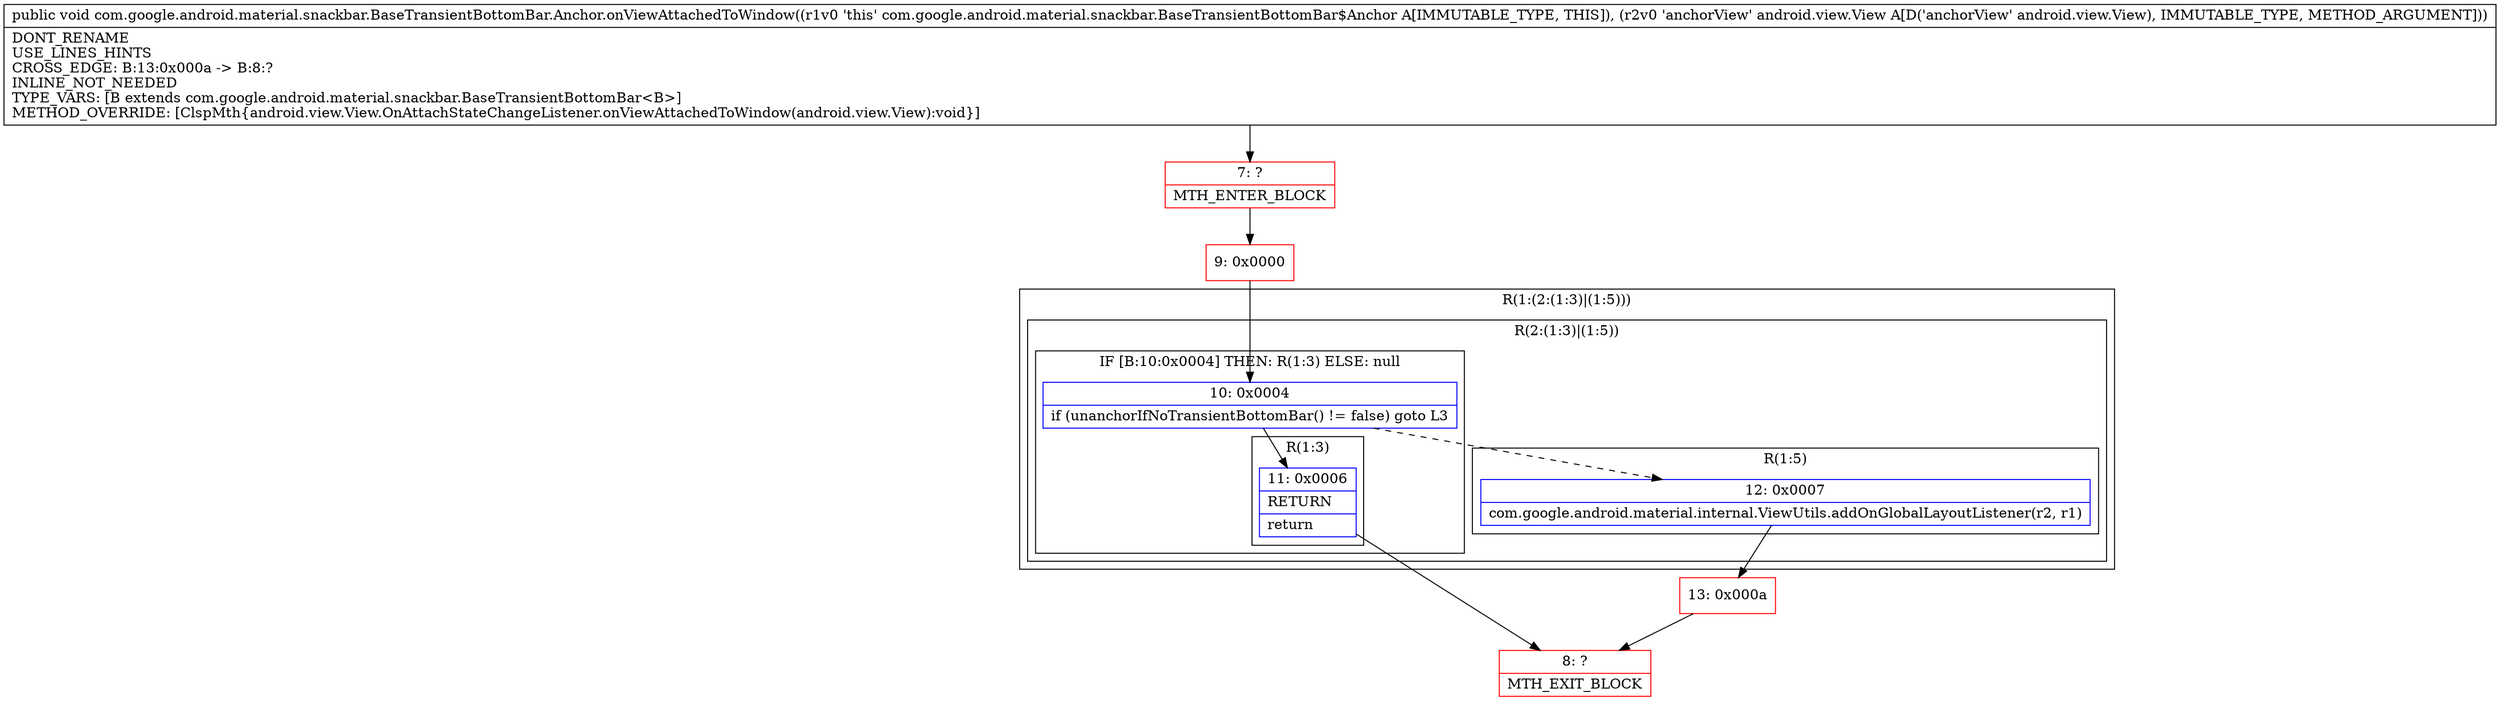 digraph "CFG forcom.google.android.material.snackbar.BaseTransientBottomBar.Anchor.onViewAttachedToWindow(Landroid\/view\/View;)V" {
subgraph cluster_Region_613754962 {
label = "R(1:(2:(1:3)|(1:5)))";
node [shape=record,color=blue];
subgraph cluster_Region_443283219 {
label = "R(2:(1:3)|(1:5))";
node [shape=record,color=blue];
subgraph cluster_IfRegion_1403826930 {
label = "IF [B:10:0x0004] THEN: R(1:3) ELSE: null";
node [shape=record,color=blue];
Node_10 [shape=record,label="{10\:\ 0x0004|if (unanchorIfNoTransientBottomBar() != false) goto L3\l}"];
subgraph cluster_Region_1545655204 {
label = "R(1:3)";
node [shape=record,color=blue];
Node_11 [shape=record,label="{11\:\ 0x0006|RETURN\l|return\l}"];
}
}
subgraph cluster_Region_1375385546 {
label = "R(1:5)";
node [shape=record,color=blue];
Node_12 [shape=record,label="{12\:\ 0x0007|com.google.android.material.internal.ViewUtils.addOnGlobalLayoutListener(r2, r1)\l}"];
}
}
}
Node_7 [shape=record,color=red,label="{7\:\ ?|MTH_ENTER_BLOCK\l}"];
Node_9 [shape=record,color=red,label="{9\:\ 0x0000}"];
Node_8 [shape=record,color=red,label="{8\:\ ?|MTH_EXIT_BLOCK\l}"];
Node_13 [shape=record,color=red,label="{13\:\ 0x000a}"];
MethodNode[shape=record,label="{public void com.google.android.material.snackbar.BaseTransientBottomBar.Anchor.onViewAttachedToWindow((r1v0 'this' com.google.android.material.snackbar.BaseTransientBottomBar$Anchor A[IMMUTABLE_TYPE, THIS]), (r2v0 'anchorView' android.view.View A[D('anchorView' android.view.View), IMMUTABLE_TYPE, METHOD_ARGUMENT]))  | DONT_RENAME\lUSE_LINES_HINTS\lCROSS_EDGE: B:13:0x000a \-\> B:8:?\lINLINE_NOT_NEEDED\lTYPE_VARS: [B extends com.google.android.material.snackbar.BaseTransientBottomBar\<B\>]\lMETHOD_OVERRIDE: [ClspMth\{android.view.View.OnAttachStateChangeListener.onViewAttachedToWindow(android.view.View):void\}]\l}"];
MethodNode -> Node_7;Node_10 -> Node_11;
Node_10 -> Node_12[style=dashed];
Node_11 -> Node_8;
Node_12 -> Node_13;
Node_7 -> Node_9;
Node_9 -> Node_10;
Node_13 -> Node_8;
}

